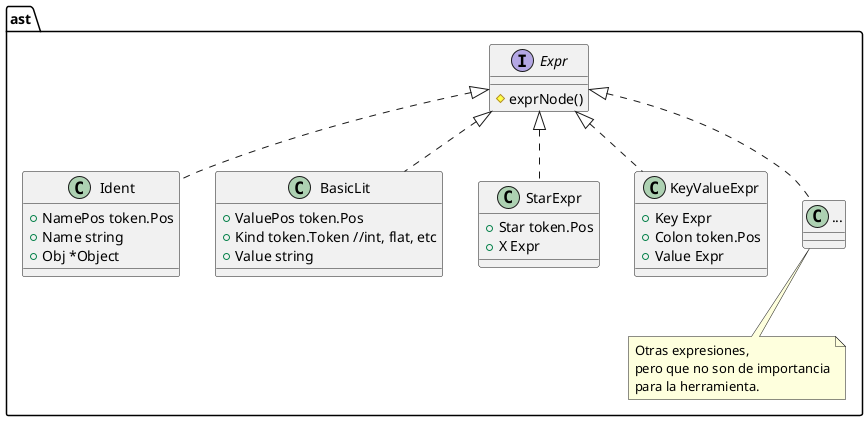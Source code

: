 @startuml ast_exprs

package ast {
    interface Expr {
        # exprNode()
    }

    class Ident implements Expr {
        + NamePos token.Pos
        + Name string
        + Obj *Object
    }

    class BasicLit implements Expr {
        + ValuePos token.Pos
        + Kind token.Token //int, flat, etc
        + Value string
    }

    class StarExpr implements Expr {
        + Star token.Pos
        + X Expr
    }

    class KeyValueExpr implements Expr {
        + Key Expr
        + Colon token.Pos
        + Value Expr
    }

    class GeneralExpr as "..." implements Expr
    note bottom of GeneralExpr
        Otras expresiones,
        pero que no son de importancia
        para la herramienta.
    end note
}

@enduml
